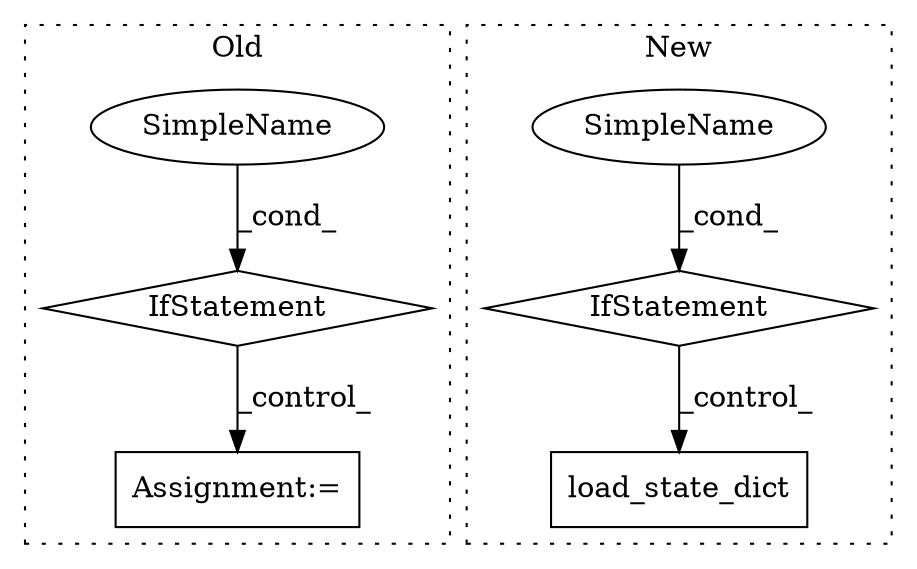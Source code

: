 digraph G {
subgraph cluster0 {
1 [label="IfStatement" a="25" s="487,540" l="4,2" shape="diamond"];
3 [label="Assignment:=" a="7" s="702" l="2" shape="box"];
4 [label="SimpleName" a="42" s="" l="" shape="ellipse"];
label = "Old";
style="dotted";
}
subgraph cluster1 {
2 [label="load_state_dict" a="32" s="513,550" l="16,1" shape="box"];
5 [label="IfStatement" a="25" s="443,495" l="4,2" shape="diamond"];
6 [label="SimpleName" a="42" s="" l="" shape="ellipse"];
label = "New";
style="dotted";
}
1 -> 3 [label="_control_"];
4 -> 1 [label="_cond_"];
5 -> 2 [label="_control_"];
6 -> 5 [label="_cond_"];
}